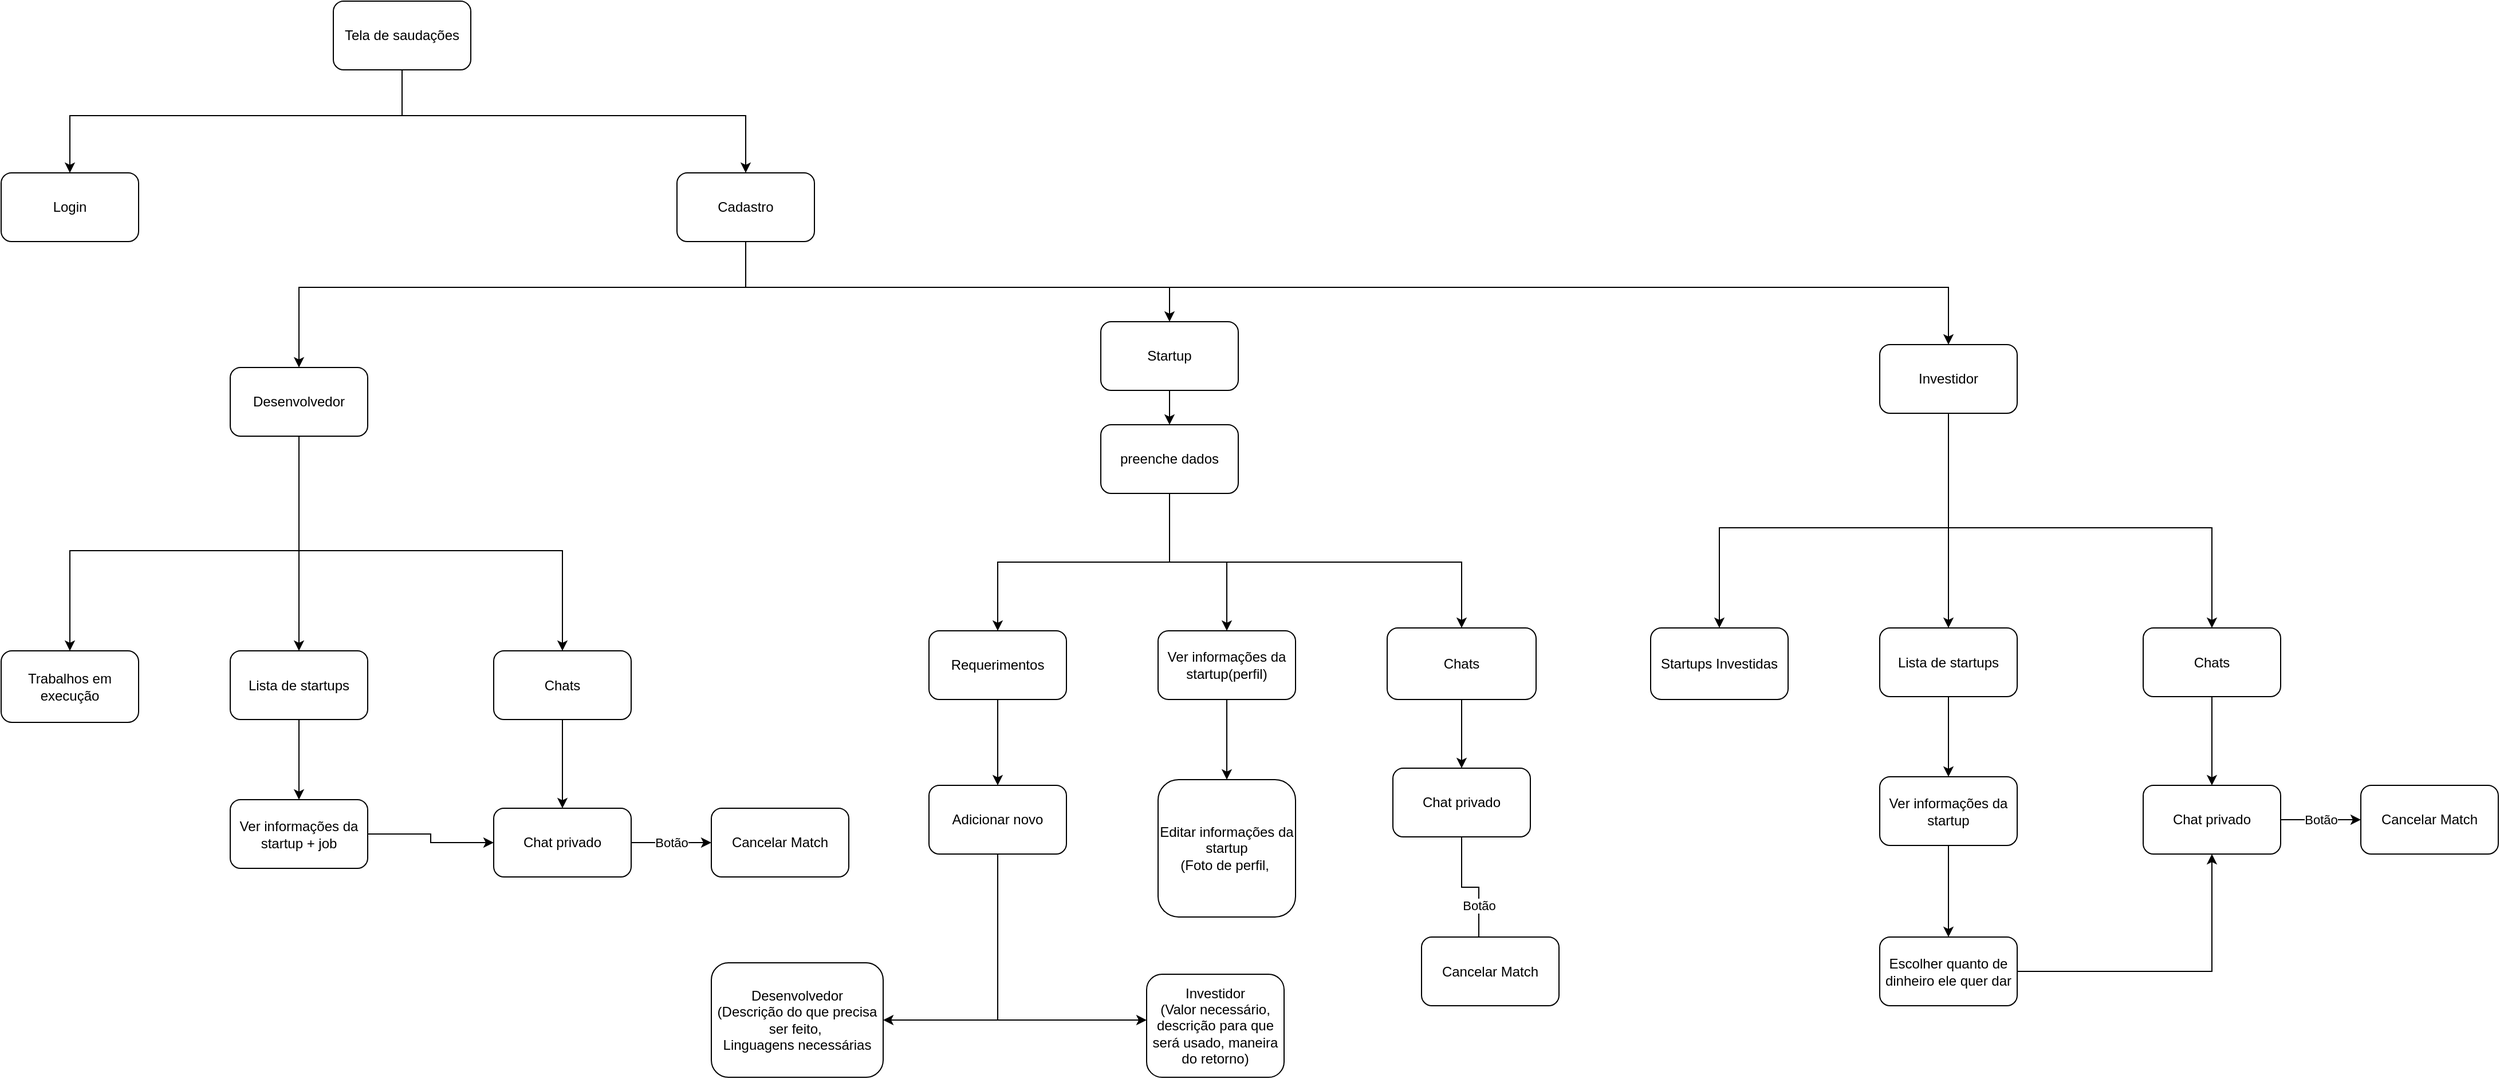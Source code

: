 <mxfile version="14.5.1" type="device" pages="2"><diagram id="lCJ5V60-wFg3p6-JZHsa" name="Rascunho Fluxo"><mxGraphModel dx="1086" dy="798" grid="1" gridSize="10" guides="1" tooltips="1" connect="1" arrows="1" fold="1" page="1" pageScale="1" pageWidth="827" pageHeight="1169" math="0" shadow="0"><root><mxCell id="0"/><mxCell id="1" parent="0"/><mxCell id="f_DVogK3CHYVvVoLYw4z-10" style="edgeStyle=orthogonalEdgeStyle;rounded=0;orthogonalLoop=1;jettySize=auto;html=1;" parent="1" source="f_DVogK3CHYVvVoLYw4z-1" target="f_DVogK3CHYVvVoLYw4z-3" edge="1"><mxGeometry relative="1" as="geometry"><Array as="points"><mxPoint x="830" y="130"/><mxPoint x="1130" y="130"/></Array></mxGeometry></mxCell><mxCell id="f_DVogK3CHYVvVoLYw4z-11" style="edgeStyle=orthogonalEdgeStyle;rounded=0;orthogonalLoop=1;jettySize=auto;html=1;" parent="1" source="f_DVogK3CHYVvVoLYw4z-1" target="f_DVogK3CHYVvVoLYw4z-2" edge="1"><mxGeometry relative="1" as="geometry"><Array as="points"><mxPoint x="830" y="130"/><mxPoint x="540" y="130"/></Array></mxGeometry></mxCell><mxCell id="f_DVogK3CHYVvVoLYw4z-1" value="Tela de saudações" style="rounded=1;whiteSpace=wrap;html=1;" parent="1" vertex="1"><mxGeometry x="770" y="30" width="120" height="60" as="geometry"/></mxCell><mxCell id="f_DVogK3CHYVvVoLYw4z-2" value="Login" style="rounded=1;whiteSpace=wrap;html=1;" parent="1" vertex="1"><mxGeometry x="480" y="180" width="120" height="60" as="geometry"/></mxCell><mxCell id="f_DVogK3CHYVvVoLYw4z-7" style="edgeStyle=orthogonalEdgeStyle;rounded=0;orthogonalLoop=1;jettySize=auto;html=1;" parent="1" target="f_DVogK3CHYVvVoLYw4z-5" edge="1"><mxGeometry relative="1" as="geometry"><mxPoint x="1460" y="280" as="sourcePoint"/><Array as="points"><mxPoint x="1500" y="280"/></Array></mxGeometry></mxCell><mxCell id="f_DVogK3CHYVvVoLYw4z-8" style="edgeStyle=orthogonalEdgeStyle;rounded=0;orthogonalLoop=1;jettySize=auto;html=1;entryX=0.5;entryY=0;entryDx=0;entryDy=0;" parent="1" source="f_DVogK3CHYVvVoLYw4z-3" target="6PqajTK2_mIKKyWPOAtM-25" edge="1"><mxGeometry relative="1" as="geometry"><Array as="points"><mxPoint x="1130" y="280"/><mxPoint x="740" y="280"/></Array><mxPoint x="900" y="320" as="targetPoint"/></mxGeometry></mxCell><mxCell id="f_DVogK3CHYVvVoLYw4z-9" style="edgeStyle=orthogonalEdgeStyle;rounded=0;orthogonalLoop=1;jettySize=auto;html=1;" parent="1" source="f_DVogK3CHYVvVoLYw4z-3" target="f_DVogK3CHYVvVoLYw4z-6" edge="1"><mxGeometry relative="1" as="geometry"><Array as="points"><mxPoint x="1130" y="280"/><mxPoint x="2180" y="280"/></Array></mxGeometry></mxCell><mxCell id="f_DVogK3CHYVvVoLYw4z-3" value="Cadastro" style="rounded=1;whiteSpace=wrap;html=1;" parent="1" vertex="1"><mxGeometry x="1070" y="180" width="120" height="60" as="geometry"/></mxCell><mxCell id="6PqajTK2_mIKKyWPOAtM-5" style="edgeStyle=orthogonalEdgeStyle;rounded=0;orthogonalLoop=1;jettySize=auto;html=1;" parent="1" source="f_DVogK3CHYVvVoLYw4z-5" target="f_DVogK3CHYVvVoLYw4z-44" edge="1"><mxGeometry relative="1" as="geometry"/></mxCell><mxCell id="f_DVogK3CHYVvVoLYw4z-5" value="Startup" style="rounded=1;whiteSpace=wrap;html=1;" parent="1" vertex="1"><mxGeometry x="1440" y="310" width="120" height="60" as="geometry"/></mxCell><mxCell id="f_DVogK3CHYVvVoLYw4z-13" style="edgeStyle=orthogonalEdgeStyle;rounded=0;orthogonalLoop=1;jettySize=auto;html=1;" parent="1" source="f_DVogK3CHYVvVoLYw4z-6" target="f_DVogK3CHYVvVoLYw4z-12" edge="1"><mxGeometry relative="1" as="geometry"/></mxCell><mxCell id="f_DVogK3CHYVvVoLYw4z-33" style="edgeStyle=orthogonalEdgeStyle;rounded=0;orthogonalLoop=1;jettySize=auto;html=1;" parent="1" source="f_DVogK3CHYVvVoLYw4z-6" target="f_DVogK3CHYVvVoLYw4z-32" edge="1"><mxGeometry relative="1" as="geometry"><Array as="points"><mxPoint x="2180" y="490"/><mxPoint x="1980" y="490"/></Array></mxGeometry></mxCell><mxCell id="f_DVogK3CHYVvVoLYw4z-34" style="edgeStyle=orthogonalEdgeStyle;rounded=0;orthogonalLoop=1;jettySize=auto;html=1;" parent="1" source="f_DVogK3CHYVvVoLYw4z-6" target="f_DVogK3CHYVvVoLYw4z-17" edge="1"><mxGeometry relative="1" as="geometry"><Array as="points"><mxPoint x="2180" y="490"/><mxPoint x="2410" y="490"/></Array></mxGeometry></mxCell><mxCell id="f_DVogK3CHYVvVoLYw4z-6" value="Investidor" style="rounded=1;whiteSpace=wrap;html=1;" parent="1" vertex="1"><mxGeometry x="2120" y="330" width="120" height="60" as="geometry"/></mxCell><mxCell id="f_DVogK3CHYVvVoLYw4z-27" style="edgeStyle=orthogonalEdgeStyle;rounded=0;orthogonalLoop=1;jettySize=auto;html=1;entryX=0.5;entryY=0;entryDx=0;entryDy=0;" parent="1" source="f_DVogK3CHYVvVoLYw4z-12" target="f_DVogK3CHYVvVoLYw4z-26" edge="1"><mxGeometry relative="1" as="geometry"/></mxCell><mxCell id="f_DVogK3CHYVvVoLYw4z-12" value="Lista de startups" style="rounded=1;whiteSpace=wrap;html=1;" parent="1" vertex="1"><mxGeometry x="2120" y="577.5" width="120" height="60" as="geometry"/></mxCell><mxCell id="6PqajTK2_mIKKyWPOAtM-19" style="edgeStyle=orthogonalEdgeStyle;rounded=0;orthogonalLoop=1;jettySize=auto;html=1;entryX=0.5;entryY=0;entryDx=0;entryDy=0;" parent="1" source="f_DVogK3CHYVvVoLYw4z-15" target="6PqajTK2_mIKKyWPOAtM-18" edge="1"><mxGeometry relative="1" as="geometry"/></mxCell><mxCell id="f_DVogK3CHYVvVoLYw4z-15" value="Chats" style="rounded=1;whiteSpace=wrap;html=1;direction=south;" parent="1" vertex="1"><mxGeometry x="1690" y="577.5" width="130" height="62.5" as="geometry"/></mxCell><mxCell id="6PqajTK2_mIKKyWPOAtM-13" style="edgeStyle=orthogonalEdgeStyle;rounded=0;orthogonalLoop=1;jettySize=auto;html=1;entryX=0.5;entryY=0;entryDx=0;entryDy=0;" parent="1" source="f_DVogK3CHYVvVoLYw4z-17" target="6PqajTK2_mIKKyWPOAtM-12" edge="1"><mxGeometry relative="1" as="geometry"/></mxCell><mxCell id="f_DVogK3CHYVvVoLYw4z-17" value="Chats" style="rounded=1;whiteSpace=wrap;html=1;" parent="1" vertex="1"><mxGeometry x="2350" y="577.5" width="120" height="60" as="geometry"/></mxCell><mxCell id="f_DVogK3CHYVvVoLYw4z-40" style="edgeStyle=orthogonalEdgeStyle;rounded=0;orthogonalLoop=1;jettySize=auto;html=1;entryX=0.5;entryY=0;entryDx=0;entryDy=0;" parent="1" source="f_DVogK3CHYVvVoLYw4z-23" target="f_DVogK3CHYVvVoLYw4z-24" edge="1"><mxGeometry relative="1" as="geometry"/></mxCell><mxCell id="f_DVogK3CHYVvVoLYw4z-23" value="Ver informações da startup(perfil)" style="rounded=1;whiteSpace=wrap;html=1;" parent="1" vertex="1"><mxGeometry x="1490" y="580" width="120" height="60" as="geometry"/></mxCell><mxCell id="f_DVogK3CHYVvVoLYw4z-24" value="Editar informações da startup&lt;br&gt;(Foto de perfil,&amp;nbsp;" style="rounded=1;whiteSpace=wrap;html=1;" parent="1" vertex="1"><mxGeometry x="1490" y="710" width="120" height="120" as="geometry"/></mxCell><mxCell id="f_DVogK3CHYVvVoLYw4z-31" style="edgeStyle=orthogonalEdgeStyle;rounded=0;orthogonalLoop=1;jettySize=auto;html=1;" parent="1" source="f_DVogK3CHYVvVoLYw4z-26" target="f_DVogK3CHYVvVoLYw4z-30" edge="1"><mxGeometry relative="1" as="geometry"/></mxCell><mxCell id="f_DVogK3CHYVvVoLYw4z-26" value="Ver informações da startup" style="rounded=1;whiteSpace=wrap;html=1;" parent="1" vertex="1"><mxGeometry x="2120" y="707.5" width="120" height="60" as="geometry"/></mxCell><mxCell id="6PqajTK2_mIKKyWPOAtM-14" style="edgeStyle=orthogonalEdgeStyle;rounded=0;orthogonalLoop=1;jettySize=auto;html=1;" parent="1" source="f_DVogK3CHYVvVoLYw4z-30" target="6PqajTK2_mIKKyWPOAtM-12" edge="1"><mxGeometry relative="1" as="geometry"/></mxCell><mxCell id="f_DVogK3CHYVvVoLYw4z-30" value="Escolher quanto de dinheiro ele quer dar" style="rounded=1;whiteSpace=wrap;html=1;" parent="1" vertex="1"><mxGeometry x="2120" y="847.5" width="120" height="60" as="geometry"/></mxCell><mxCell id="f_DVogK3CHYVvVoLYw4z-32" value="Startups Investidas" style="rounded=1;whiteSpace=wrap;html=1;" parent="1" vertex="1"><mxGeometry x="1920" y="577.5" width="120" height="62.5" as="geometry"/></mxCell><mxCell id="6PqajTK2_mIKKyWPOAtM-6" style="edgeStyle=orthogonalEdgeStyle;rounded=0;orthogonalLoop=1;jettySize=auto;html=1;" parent="1" source="f_DVogK3CHYVvVoLYw4z-44" target="f_DVogK3CHYVvVoLYw4z-15" edge="1"><mxGeometry relative="1" as="geometry"><Array as="points"><mxPoint x="1500" y="520"/><mxPoint x="1755" y="520"/></Array></mxGeometry></mxCell><mxCell id="6PqajTK2_mIKKyWPOAtM-7" style="edgeStyle=orthogonalEdgeStyle;rounded=0;orthogonalLoop=1;jettySize=auto;html=1;" parent="1" source="f_DVogK3CHYVvVoLYw4z-44" target="f_DVogK3CHYVvVoLYw4z-23" edge="1"><mxGeometry relative="1" as="geometry"/></mxCell><mxCell id="6PqajTK2_mIKKyWPOAtM-8" style="edgeStyle=orthogonalEdgeStyle;rounded=0;orthogonalLoop=1;jettySize=auto;html=1;" parent="1" source="f_DVogK3CHYVvVoLYw4z-44" target="6PqajTK2_mIKKyWPOAtM-1" edge="1"><mxGeometry relative="1" as="geometry"><Array as="points"><mxPoint x="1500" y="520"/><mxPoint x="1350" y="520"/></Array></mxGeometry></mxCell><mxCell id="f_DVogK3CHYVvVoLYw4z-44" value="preenche dados" style="rounded=1;whiteSpace=wrap;html=1;" parent="1" vertex="1"><mxGeometry x="1440" y="400" width="120" height="60" as="geometry"/></mxCell><mxCell id="6PqajTK2_mIKKyWPOAtM-4" style="edgeStyle=orthogonalEdgeStyle;rounded=0;orthogonalLoop=1;jettySize=auto;html=1;" parent="1" source="6PqajTK2_mIKKyWPOAtM-1" target="6PqajTK2_mIKKyWPOAtM-3" edge="1"><mxGeometry relative="1" as="geometry"/></mxCell><mxCell id="6PqajTK2_mIKKyWPOAtM-1" value="Requerimentos" style="rounded=1;whiteSpace=wrap;html=1;" parent="1" vertex="1"><mxGeometry x="1290" y="580" width="120" height="60" as="geometry"/></mxCell><mxCell id="6PqajTK2_mIKKyWPOAtM-39" style="edgeStyle=orthogonalEdgeStyle;rounded=0;orthogonalLoop=1;jettySize=auto;html=1;" parent="1" source="6PqajTK2_mIKKyWPOAtM-3" target="6PqajTK2_mIKKyWPOAtM-38" edge="1"><mxGeometry relative="1" as="geometry"><Array as="points"><mxPoint x="1350" y="920"/></Array></mxGeometry></mxCell><mxCell id="6PqajTK2_mIKKyWPOAtM-42" style="edgeStyle=orthogonalEdgeStyle;rounded=0;orthogonalLoop=1;jettySize=auto;html=1;" parent="1" source="6PqajTK2_mIKKyWPOAtM-3" target="6PqajTK2_mIKKyWPOAtM-40" edge="1"><mxGeometry relative="1" as="geometry"><Array as="points"><mxPoint x="1350" y="920"/></Array></mxGeometry></mxCell><mxCell id="6PqajTK2_mIKKyWPOAtM-3" value="Adicionar novo" style="rounded=1;whiteSpace=wrap;html=1;" parent="1" vertex="1"><mxGeometry x="1290" y="715" width="120" height="60" as="geometry"/></mxCell><mxCell id="6PqajTK2_mIKKyWPOAtM-21" value="Botão" style="edgeStyle=orthogonalEdgeStyle;rounded=0;orthogonalLoop=1;jettySize=auto;html=1;entryX=0;entryY=0.5;entryDx=0;entryDy=0;" parent="1" source="6PqajTK2_mIKKyWPOAtM-12" target="6PqajTK2_mIKKyWPOAtM-20" edge="1"><mxGeometry relative="1" as="geometry"/></mxCell><mxCell id="6PqajTK2_mIKKyWPOAtM-12" value="Chat privado" style="rounded=1;whiteSpace=wrap;html=1;" parent="1" vertex="1"><mxGeometry x="2350" y="715" width="120" height="60" as="geometry"/></mxCell><mxCell id="6PqajTK2_mIKKyWPOAtM-18" value="Chat privado" style="rounded=1;whiteSpace=wrap;html=1;" parent="1" vertex="1"><mxGeometry x="1695" y="700" width="120" height="60" as="geometry"/></mxCell><mxCell id="6PqajTK2_mIKKyWPOAtM-20" value="Cancelar Match" style="rounded=1;whiteSpace=wrap;html=1;" parent="1" vertex="1"><mxGeometry x="2540" y="715" width="120" height="60" as="geometry"/></mxCell><mxCell id="6PqajTK2_mIKKyWPOAtM-22" style="edgeStyle=orthogonalEdgeStyle;rounded=0;orthogonalLoop=1;jettySize=auto;html=1;" parent="1" source="6PqajTK2_mIKKyWPOAtM-25" target="6PqajTK2_mIKKyWPOAtM-27" edge="1"><mxGeometry relative="1" as="geometry"/></mxCell><mxCell id="6PqajTK2_mIKKyWPOAtM-23" style="edgeStyle=orthogonalEdgeStyle;rounded=0;orthogonalLoop=1;jettySize=auto;html=1;" parent="1" source="6PqajTK2_mIKKyWPOAtM-25" target="6PqajTK2_mIKKyWPOAtM-34" edge="1"><mxGeometry relative="1" as="geometry"><Array as="points"><mxPoint x="740" y="510"/><mxPoint x="540" y="510"/></Array></mxGeometry></mxCell><mxCell id="6PqajTK2_mIKKyWPOAtM-24" style="edgeStyle=orthogonalEdgeStyle;rounded=0;orthogonalLoop=1;jettySize=auto;html=1;" parent="1" source="6PqajTK2_mIKKyWPOAtM-25" target="6PqajTK2_mIKKyWPOAtM-29" edge="1"><mxGeometry relative="1" as="geometry"><Array as="points"><mxPoint x="740" y="510"/><mxPoint x="970" y="510"/></Array></mxGeometry></mxCell><mxCell id="6PqajTK2_mIKKyWPOAtM-25" value="Desenvolvedor" style="rounded=1;whiteSpace=wrap;html=1;" parent="1" vertex="1"><mxGeometry x="680" y="350" width="120" height="60" as="geometry"/></mxCell><mxCell id="6PqajTK2_mIKKyWPOAtM-26" style="edgeStyle=orthogonalEdgeStyle;rounded=0;orthogonalLoop=1;jettySize=auto;html=1;entryX=0.5;entryY=0;entryDx=0;entryDy=0;" parent="1" source="6PqajTK2_mIKKyWPOAtM-27" target="6PqajTK2_mIKKyWPOAtM-31" edge="1"><mxGeometry relative="1" as="geometry"/></mxCell><mxCell id="6PqajTK2_mIKKyWPOAtM-27" value="Lista de startups" style="rounded=1;whiteSpace=wrap;html=1;" parent="1" vertex="1"><mxGeometry x="680" y="597.5" width="120" height="60" as="geometry"/></mxCell><mxCell id="6PqajTK2_mIKKyWPOAtM-28" style="edgeStyle=orthogonalEdgeStyle;rounded=0;orthogonalLoop=1;jettySize=auto;html=1;entryX=0.5;entryY=0;entryDx=0;entryDy=0;" parent="1" source="6PqajTK2_mIKKyWPOAtM-29" target="6PqajTK2_mIKKyWPOAtM-36" edge="1"><mxGeometry relative="1" as="geometry"/></mxCell><mxCell id="6PqajTK2_mIKKyWPOAtM-29" value="Chats" style="rounded=1;whiteSpace=wrap;html=1;" parent="1" vertex="1"><mxGeometry x="910" y="597.5" width="120" height="60" as="geometry"/></mxCell><mxCell id="6PqajTK2_mIKKyWPOAtM-30" style="edgeStyle=orthogonalEdgeStyle;rounded=0;orthogonalLoop=1;jettySize=auto;html=1;" parent="1" source="6PqajTK2_mIKKyWPOAtM-31" target="6PqajTK2_mIKKyWPOAtM-36" edge="1"><mxGeometry relative="1" as="geometry"><mxPoint x="740" y="867.5" as="targetPoint"/></mxGeometry></mxCell><mxCell id="6PqajTK2_mIKKyWPOAtM-31" value="Ver informações da startup + job" style="rounded=1;whiteSpace=wrap;html=1;" parent="1" vertex="1"><mxGeometry x="680" y="727.5" width="120" height="60" as="geometry"/></mxCell><mxCell id="6PqajTK2_mIKKyWPOAtM-34" value="Trabalhos em execução" style="rounded=1;whiteSpace=wrap;html=1;" parent="1" vertex="1"><mxGeometry x="480" y="597.5" width="120" height="62.5" as="geometry"/></mxCell><mxCell id="6PqajTK2_mIKKyWPOAtM-35" value="Botão" style="edgeStyle=orthogonalEdgeStyle;rounded=0;orthogonalLoop=1;jettySize=auto;html=1;entryX=0;entryY=0.5;entryDx=0;entryDy=0;" parent="1" source="6PqajTK2_mIKKyWPOAtM-36" target="6PqajTK2_mIKKyWPOAtM-37" edge="1"><mxGeometry relative="1" as="geometry"/></mxCell><mxCell id="6PqajTK2_mIKKyWPOAtM-36" value="Chat privado" style="rounded=1;whiteSpace=wrap;html=1;" parent="1" vertex="1"><mxGeometry x="910" y="735" width="120" height="60" as="geometry"/></mxCell><mxCell id="6PqajTK2_mIKKyWPOAtM-37" value="Cancelar Match" style="rounded=1;whiteSpace=wrap;html=1;" parent="1" vertex="1"><mxGeometry x="1100" y="735" width="120" height="60" as="geometry"/></mxCell><mxCell id="6PqajTK2_mIKKyWPOAtM-38" value="Investidor&lt;br&gt;(Valor necessário, descrição para que será usado, maneira do retorno)" style="rounded=1;whiteSpace=wrap;html=1;" parent="1" vertex="1"><mxGeometry x="1480" y="880" width="120" height="90" as="geometry"/></mxCell><mxCell id="6PqajTK2_mIKKyWPOAtM-40" value="Desenvolvedor&lt;br&gt;(Descrição do que precisa ser feito,&amp;nbsp;&lt;br&gt;Linguagens necessárias" style="rounded=1;whiteSpace=wrap;html=1;" parent="1" vertex="1"><mxGeometry x="1100" y="870" width="150" height="100" as="geometry"/></mxCell><mxCell id="amPZ2hicMXGve0cAY2rn-1" value="Botão" style="edgeStyle=orthogonalEdgeStyle;rounded=0;orthogonalLoop=1;jettySize=auto;html=1;entryX=0;entryY=0.5;entryDx=0;entryDy=0;exitX=0.5;exitY=1;exitDx=0;exitDy=0;" parent="1" source="6PqajTK2_mIKKyWPOAtM-18" target="amPZ2hicMXGve0cAY2rn-2" edge="1"><mxGeometry x="-0.178" relative="1" as="geometry"><mxPoint x="1810" y="730" as="sourcePoint"/><Array as="points"><mxPoint x="1755" y="804"/><mxPoint x="1770" y="804"/><mxPoint x="1770" y="878"/></Array><mxPoint as="offset"/></mxGeometry></mxCell><mxCell id="amPZ2hicMXGve0cAY2rn-2" value="Cancelar Match" style="rounded=1;whiteSpace=wrap;html=1;" parent="1" vertex="1"><mxGeometry x="1720" y="847.5" width="120" height="60" as="geometry"/></mxCell></root></mxGraphModel></diagram><diagram id="bAZzNgh0MrrXX4OiHhvJ" name="Banco de dados"><mxGraphModel dx="1913" dy="798" grid="1" gridSize="10" guides="1" tooltips="1" connect="1" arrows="1" fold="1" page="1" pageScale="1" pageWidth="827" pageHeight="1169" math="0" shadow="0"><root><mxCell id="tkPwJP171oa9Xjjf5Gvs-0"/><mxCell id="tkPwJP171oa9Xjjf5Gvs-1" parent="tkPwJP171oa9Xjjf5Gvs-0"/><object label="User(Startup)" placeholders="1" teste="paulo&#10;paulo" id="p8WaJF-h-YH6sHGhseHu-6"><mxCell style="swimlane;fontStyle=0;childLayout=stackLayout;horizontal=1;startSize=26;fillColor=none;horizontalStack=0;resizeParent=1;resizeParentMax=0;resizeLast=0;collapsible=1;marginBottom=0;" parent="tkPwJP171oa9Xjjf5Gvs-1" vertex="1"><mxGeometry x="60" y="227" width="440" height="286" as="geometry"><mxRectangle x="60" y="227" width="70" height="26" as="alternateBounds"/></mxGeometry></mxCell></object><mxCell id="p8WaJF-h-YH6sHGhseHu-7" value="+ uuid: PK" style="text;strokeColor=none;fillColor=none;align=left;verticalAlign=top;spacingLeft=4;spacingRight=4;overflow=hidden;rotatable=0;points=[[0,0.5],[1,0.5]];portConstraint=eastwest;" parent="p8WaJF-h-YH6sHGhseHu-6" vertex="1"><mxGeometry y="26" width="440" height="26" as="geometry"/></mxCell><mxCell id="p8WaJF-h-YH6sHGhseHu-8" value="+ email: string" style="text;strokeColor=none;fillColor=none;align=left;verticalAlign=top;spacingLeft=4;spacingRight=4;overflow=hidden;rotatable=0;points=[[0,0.5],[1,0.5]];portConstraint=eastwest;" parent="p8WaJF-h-YH6sHGhseHu-6" vertex="1"><mxGeometry y="52" width="440" height="26" as="geometry"/></mxCell><mxCell id="p8WaJF-h-YH6sHGhseHu-9" value="+ name: string" style="text;strokeColor=none;fillColor=none;align=left;verticalAlign=top;spacingLeft=4;spacingRight=4;overflow=hidden;rotatable=0;points=[[0,0.5],[1,0.5]];portConstraint=eastwest;" parent="p8WaJF-h-YH6sHGhseHu-6" vertex="1"><mxGeometry y="78" width="440" height="26" as="geometry"/></mxCell><mxCell id="p8WaJF-h-YH6sHGhseHu-17" value="+ cnpj: string" style="text;strokeColor=none;fillColor=none;align=left;verticalAlign=top;spacingLeft=4;spacingRight=4;overflow=hidden;rotatable=0;points=[[0,0.5],[1,0.5]];portConstraint=eastwest;" parent="p8WaJF-h-YH6sHGhseHu-6" vertex="1"><mxGeometry y="104" width="440" height="26" as="geometry"/></mxCell><mxCell id="p8WaJF-h-YH6sHGhseHu-15" value="+ description: string" style="text;strokeColor=none;fillColor=none;align=left;verticalAlign=top;spacingLeft=4;spacingRight=4;overflow=hidden;rotatable=0;points=[[0,0.5],[1,0.5]];portConstraint=eastwest;" parent="p8WaJF-h-YH6sHGhseHu-6" vertex="1"><mxGeometry y="130" width="440" height="26" as="geometry"/></mxCell><mxCell id="p8WaJF-h-YH6sHGhseHu-16" value="+ workers: string" style="text;strokeColor=none;fillColor=none;align=left;verticalAlign=top;spacingLeft=4;spacingRight=4;overflow=hidden;rotatable=0;points=[[0,0.5],[1,0.5]];portConstraint=eastwest;" parent="p8WaJF-h-YH6sHGhseHu-6" vertex="1"><mxGeometry y="156" width="440" height="26" as="geometry"/></mxCell><mxCell id="p8WaJF-h-YH6sHGhseHu-18" value="+ phoneNumber: string" style="text;strokeColor=none;fillColor=none;align=left;verticalAlign=top;spacingLeft=4;spacingRight=4;overflow=hidden;rotatable=0;points=[[0,0.5],[1,0.5]];portConstraint=eastwest;" parent="p8WaJF-h-YH6sHGhseHu-6" vertex="1"><mxGeometry y="182" width="440" height="26" as="geometry"/></mxCell><mxCell id="p8WaJF-h-YH6sHGhseHu-19" value="+ typeOfUser: string('startup')" style="text;strokeColor=none;fillColor=none;align=left;verticalAlign=top;spacingLeft=4;spacingRight=4;overflow=hidden;rotatable=0;points=[[0,0.5],[1,0.5]];portConstraint=eastwest;" parent="p8WaJF-h-YH6sHGhseHu-6" vertex="1"><mxGeometry y="208" width="440" height="26" as="geometry"/></mxCell><mxCell id="p8WaJF-h-YH6sHGhseHu-29" value="+ developerRequirements: Array&lt;uuid&gt;" style="text;strokeColor=none;fillColor=none;align=left;verticalAlign=top;spacingLeft=4;spacingRight=4;overflow=hidden;rotatable=0;points=[[0,0.5],[1,0.5]];portConstraint=eastwest;" parent="p8WaJF-h-YH6sHGhseHu-6" vertex="1"><mxGeometry y="234" width="440" height="26" as="geometry"/></mxCell><mxCell id="aqKbTtOiF_65Fi1J6DoN-3" value="+ InvestRequirement: Array&lt;uuid&gt;" style="text;strokeColor=none;fillColor=none;align=left;verticalAlign=top;spacingLeft=4;spacingRight=4;overflow=hidden;rotatable=0;points=[[0,0.5],[1,0.5]];portConstraint=eastwest;" parent="p8WaJF-h-YH6sHGhseHu-6" vertex="1"><mxGeometry y="260" width="440" height="26" as="geometry"/></mxCell><object label="InvestRequirement" placeholders="1" teste="paulo&#10;paulo" id="p8WaJF-h-YH6sHGhseHu-20"><mxCell style="swimlane;fontStyle=0;childLayout=stackLayout;horizontal=1;startSize=26;fillColor=none;horizontalStack=0;resizeParent=1;resizeParentMax=0;resizeLast=0;collapsible=1;marginBottom=0;" parent="tkPwJP171oa9Xjjf5Gvs-1" vertex="1"><mxGeometry x="580" y="550" width="240" height="182" as="geometry"><mxRectangle x="60" y="227" width="70" height="26" as="alternateBounds"/></mxGeometry></mxCell></object><mxCell id="aqKbTtOiF_65Fi1J6DoN-15" value="+ uuid: PK" style="text;strokeColor=none;fillColor=none;align=left;verticalAlign=top;spacingLeft=4;spacingRight=4;overflow=hidden;rotatable=0;points=[[0,0.5],[1,0.5]];portConstraint=eastwest;" parent="p8WaJF-h-YH6sHGhseHu-20" vertex="1"><mxGeometry y="26" width="240" height="26" as="geometry"/></mxCell><mxCell id="p8WaJF-h-YH6sHGhseHu-21" value="+ requiredMoney: string" style="text;strokeColor=none;fillColor=none;align=left;verticalAlign=top;spacingLeft=4;spacingRight=4;overflow=hidden;rotatable=0;points=[[0,0.5],[1,0.5]];portConstraint=eastwest;" parent="p8WaJF-h-YH6sHGhseHu-20" vertex="1"><mxGeometry y="52" width="240" height="26" as="geometry"/></mxCell><mxCell id="p8WaJF-h-YH6sHGhseHu-22" value="+ Description: string" style="text;strokeColor=none;fillColor=none;align=left;verticalAlign=top;spacingLeft=4;spacingRight=4;overflow=hidden;rotatable=0;points=[[0,0.5],[1,0.5]];portConstraint=eastwest;" parent="p8WaJF-h-YH6sHGhseHu-20" vertex="1"><mxGeometry y="78" width="240" height="26" as="geometry"/></mxCell><mxCell id="p8WaJF-h-YH6sHGhseHu-23" value="+ obtainedMoney: string" style="text;strokeColor=none;fillColor=none;align=left;verticalAlign=top;spacingLeft=4;spacingRight=4;overflow=hidden;rotatable=0;points=[[0,0.5],[1,0.5]];portConstraint=eastwest;" parent="p8WaJF-h-YH6sHGhseHu-20" vertex="1"><mxGeometry y="104" width="240" height="26" as="geometry"/></mxCell><mxCell id="p8WaJF-h-YH6sHGhseHu-31" value="+ descriptionOfMoneryReturn: string" style="text;strokeColor=none;fillColor=none;align=left;verticalAlign=top;spacingLeft=4;spacingRight=4;overflow=hidden;rotatable=0;points=[[0,0.5],[1,0.5]];portConstraint=eastwest;" parent="p8WaJF-h-YH6sHGhseHu-20" vertex="1"><mxGeometry y="130" width="240" height="26" as="geometry"/></mxCell><mxCell id="p8WaJF-h-YH6sHGhseHu-24" value="+ typeOfRequirement: string" style="text;strokeColor=none;fillColor=none;align=left;verticalAlign=top;spacingLeft=4;spacingRight=4;overflow=hidden;rotatable=0;points=[[0,0.5],[1,0.5]];portConstraint=eastwest;" parent="p8WaJF-h-YH6sHGhseHu-20" vertex="1"><mxGeometry y="156" width="240" height="26" as="geometry"/></mxCell><object label="DeveloperRequirement" placeholders="1" teste="paulo&#10;paulo" id="p8WaJF-h-YH6sHGhseHu-32"><mxCell style="swimlane;fontStyle=0;childLayout=stackLayout;horizontal=1;startSize=26;fillColor=none;horizontalStack=0;resizeParent=1;resizeParentMax=0;resizeLast=0;collapsible=1;marginBottom=0;" parent="tkPwJP171oa9Xjjf5Gvs-1" vertex="1"><mxGeometry x="-250" y="520" width="240" height="156" as="geometry"><mxRectangle x="60" y="227" width="70" height="26" as="alternateBounds"/></mxGeometry></mxCell></object><mxCell id="aqKbTtOiF_65Fi1J6DoN-16" value="+ uuid: PK" style="text;strokeColor=none;fillColor=none;align=left;verticalAlign=top;spacingLeft=4;spacingRight=4;overflow=hidden;rotatable=0;points=[[0,0.5],[1,0.5]];portConstraint=eastwest;" parent="p8WaJF-h-YH6sHGhseHu-32" vertex="1"><mxGeometry y="26" width="240" height="26" as="geometry"/></mxCell><mxCell id="p8WaJF-h-YH6sHGhseHu-33" value="+ languagesOfDevelop: string" style="text;strokeColor=none;fillColor=none;align=left;verticalAlign=top;spacingLeft=4;spacingRight=4;overflow=hidden;rotatable=0;points=[[0,0.5],[1,0.5]];portConstraint=eastwest;" parent="p8WaJF-h-YH6sHGhseHu-32" vertex="1"><mxGeometry y="52" width="240" height="26" as="geometry"/></mxCell><mxCell id="p8WaJF-h-YH6sHGhseHu-34" value="+ description: string" style="text;strokeColor=none;fillColor=none;align=left;verticalAlign=top;spacingLeft=4;spacingRight=4;overflow=hidden;rotatable=0;points=[[0,0.5],[1,0.5]];portConstraint=eastwest;" parent="p8WaJF-h-YH6sHGhseHu-32" vertex="1"><mxGeometry y="78" width="240" height="26" as="geometry"/></mxCell><mxCell id="aqKbTtOiF_65Fi1J6DoN-2" value="+ typeOfRequirement: string" style="text;strokeColor=none;fillColor=none;align=left;verticalAlign=top;spacingLeft=4;spacingRight=4;overflow=hidden;rotatable=0;points=[[0,0.5],[1,0.5]];portConstraint=eastwest;" parent="p8WaJF-h-YH6sHGhseHu-32" vertex="1"><mxGeometry y="104" width="240" height="26" as="geometry"/></mxCell><mxCell id="vWDtlrRPOXBsNgMitdhJ-0" value="+ payment: number" style="text;strokeColor=none;fillColor=none;align=left;verticalAlign=top;spacingLeft=4;spacingRight=4;overflow=hidden;rotatable=0;points=[[0,0.5],[1,0.5]];portConstraint=eastwest;" vertex="1" parent="p8WaJF-h-YH6sHGhseHu-32"><mxGeometry y="130" width="240" height="26" as="geometry"/></mxCell><mxCell id="aqKbTtOiF_65Fi1J6DoN-0" style="edgeStyle=orthogonalEdgeStyle;rounded=0;orthogonalLoop=1;jettySize=auto;html=1;entryX=1;entryY=0.5;entryDx=0;entryDy=0;startSize=26;" parent="tkPwJP171oa9Xjjf5Gvs-1" source="p8WaJF-h-YH6sHGhseHu-29" target="aqKbTtOiF_65Fi1J6DoN-16" edge="1"><mxGeometry relative="1" as="geometry"/></mxCell><mxCell id="aqKbTtOiF_65Fi1J6DoN-1" style="edgeStyle=orthogonalEdgeStyle;rounded=0;orthogonalLoop=1;jettySize=auto;html=1;entryX=0;entryY=0.5;entryDx=0;entryDy=0;startSize=26;" parent="tkPwJP171oa9Xjjf5Gvs-1" source="aqKbTtOiF_65Fi1J6DoN-3" target="aqKbTtOiF_65Fi1J6DoN-15" edge="1"><mxGeometry relative="1" as="geometry"/></mxCell><object label="User(Developer)" placeholders="1" teste="paulo&#10;paulo" id="aqKbTtOiF_65Fi1J6DoN-4"><mxCell style="swimlane;fontStyle=0;childLayout=stackLayout;horizontal=1;startSize=26;fillColor=none;horizontalStack=0;resizeParent=1;resizeParentMax=0;resizeLast=0;collapsible=1;marginBottom=0;" parent="tkPwJP171oa9Xjjf5Gvs-1" vertex="1"><mxGeometry x="-730" y="227" width="440" height="208" as="geometry"><mxRectangle x="60" y="227" width="70" height="26" as="alternateBounds"/></mxGeometry></mxCell></object><mxCell id="aqKbTtOiF_65Fi1J6DoN-5" value="+ uuid: PK" style="text;strokeColor=none;fillColor=none;align=left;verticalAlign=top;spacingLeft=4;spacingRight=4;overflow=hidden;rotatable=0;points=[[0,0.5],[1,0.5]];portConstraint=eastwest;" parent="aqKbTtOiF_65Fi1J6DoN-4" vertex="1"><mxGeometry y="26" width="440" height="26" as="geometry"/></mxCell><mxCell id="aqKbTtOiF_65Fi1J6DoN-6" value="+ email: string" style="text;strokeColor=none;fillColor=none;align=left;verticalAlign=top;spacingLeft=4;spacingRight=4;overflow=hidden;rotatable=0;points=[[0,0.5],[1,0.5]];portConstraint=eastwest;" parent="aqKbTtOiF_65Fi1J6DoN-4" vertex="1"><mxGeometry y="52" width="440" height="26" as="geometry"/></mxCell><mxCell id="aqKbTtOiF_65Fi1J6DoN-7" value="+ name: string" style="text;strokeColor=none;fillColor=none;align=left;verticalAlign=top;spacingLeft=4;spacingRight=4;overflow=hidden;rotatable=0;points=[[0,0.5],[1,0.5]];portConstraint=eastwest;" parent="aqKbTtOiF_65Fi1J6DoN-4" vertex="1"><mxGeometry y="78" width="440" height="26" as="geometry"/></mxCell><mxCell id="aqKbTtOiF_65Fi1J6DoN-8" value="+ cpf: string" style="text;strokeColor=none;fillColor=none;align=left;verticalAlign=top;spacingLeft=4;spacingRight=4;overflow=hidden;rotatable=0;points=[[0,0.5],[1,0.5]];portConstraint=eastwest;" parent="aqKbTtOiF_65Fi1J6DoN-4" vertex="1"><mxGeometry y="104" width="440" height="26" as="geometry"/></mxCell><mxCell id="aqKbTtOiF_65Fi1J6DoN-9" value="+ workInProgress: Array&lt;DeveloperRequirement&gt;" style="text;strokeColor=none;fillColor=none;align=left;verticalAlign=top;spacingLeft=4;spacingRight=4;overflow=hidden;rotatable=0;points=[[0,0.5],[1,0.5]];portConstraint=eastwest;" parent="aqKbTtOiF_65Fi1J6DoN-4" vertex="1"><mxGeometry y="130" width="440" height="26" as="geometry"/></mxCell><mxCell id="aqKbTtOiF_65Fi1J6DoN-11" value="+ phoneNumber: string" style="text;strokeColor=none;fillColor=none;align=left;verticalAlign=top;spacingLeft=4;spacingRight=4;overflow=hidden;rotatable=0;points=[[0,0.5],[1,0.5]];portConstraint=eastwest;" parent="aqKbTtOiF_65Fi1J6DoN-4" vertex="1"><mxGeometry y="156" width="440" height="26" as="geometry"/></mxCell><mxCell id="aqKbTtOiF_65Fi1J6DoN-12" value="+ typeOfUser: string('developer')" style="text;strokeColor=none;fillColor=none;align=left;verticalAlign=top;spacingLeft=4;spacingRight=4;overflow=hidden;rotatable=0;points=[[0,0.5],[1,0.5]];portConstraint=eastwest;" parent="aqKbTtOiF_65Fi1J6DoN-4" vertex="1"><mxGeometry y="182" width="440" height="26" as="geometry"/></mxCell><mxCell id="aqKbTtOiF_65Fi1J6DoN-27" style="edgeStyle=orthogonalEdgeStyle;rounded=0;orthogonalLoop=1;jettySize=auto;html=1;startSize=26;" parent="tkPwJP171oa9Xjjf5Gvs-1" source="aqKbTtOiF_65Fi1J6DoN-22" target="aqKbTtOiF_65Fi1J6DoN-15" edge="1"><mxGeometry relative="1" as="geometry"><Array as="points"><mxPoint x="860" y="370"/><mxPoint x="860" y="589"/></Array></mxGeometry></mxCell><object label="User(Investor)" placeholders="1" teste="paulo&#10;paulo" id="aqKbTtOiF_65Fi1J6DoN-17"><mxCell style="swimlane;fontStyle=0;childLayout=stackLayout;horizontal=1;startSize=26;fillColor=none;horizontalStack=0;resizeParent=1;resizeParentMax=0;resizeLast=0;collapsible=1;marginBottom=0;" parent="tkPwJP171oa9Xjjf5Gvs-1" vertex="1"><mxGeometry x="890" y="227" width="440" height="208" as="geometry"><mxRectangle x="60" y="227" width="70" height="26" as="alternateBounds"/></mxGeometry></mxCell></object><mxCell id="aqKbTtOiF_65Fi1J6DoN-18" value="+ uuid: PK" style="text;strokeColor=none;fillColor=none;align=left;verticalAlign=top;spacingLeft=4;spacingRight=4;overflow=hidden;rotatable=0;points=[[0,0.5],[1,0.5]];portConstraint=eastwest;" parent="aqKbTtOiF_65Fi1J6DoN-17" vertex="1"><mxGeometry y="26" width="440" height="26" as="geometry"/></mxCell><mxCell id="aqKbTtOiF_65Fi1J6DoN-19" value="+ email: string" style="text;strokeColor=none;fillColor=none;align=left;verticalAlign=top;spacingLeft=4;spacingRight=4;overflow=hidden;rotatable=0;points=[[0,0.5],[1,0.5]];portConstraint=eastwest;" parent="aqKbTtOiF_65Fi1J6DoN-17" vertex="1"><mxGeometry y="52" width="440" height="26" as="geometry"/></mxCell><mxCell id="aqKbTtOiF_65Fi1J6DoN-20" value="+ name: string" style="text;strokeColor=none;fillColor=none;align=left;verticalAlign=top;spacingLeft=4;spacingRight=4;overflow=hidden;rotatable=0;points=[[0,0.5],[1,0.5]];portConstraint=eastwest;" parent="aqKbTtOiF_65Fi1J6DoN-17" vertex="1"><mxGeometry y="78" width="440" height="26" as="geometry"/></mxCell><mxCell id="aqKbTtOiF_65Fi1J6DoN-21" value="+ cpf: string" style="text;strokeColor=none;fillColor=none;align=left;verticalAlign=top;spacingLeft=4;spacingRight=4;overflow=hidden;rotatable=0;points=[[0,0.5],[1,0.5]];portConstraint=eastwest;" parent="aqKbTtOiF_65Fi1J6DoN-17" vertex="1"><mxGeometry y="104" width="440" height="26" as="geometry"/></mxCell><mxCell id="aqKbTtOiF_65Fi1J6DoN-22" value="+ investedStartups: Array&lt;InvestRequirement&gt;" style="text;strokeColor=none;fillColor=none;align=left;verticalAlign=top;spacingLeft=4;spacingRight=4;overflow=hidden;rotatable=0;points=[[0,0.5],[1,0.5]];portConstraint=eastwest;" parent="aqKbTtOiF_65Fi1J6DoN-17" vertex="1"><mxGeometry y="130" width="440" height="26" as="geometry"/></mxCell><mxCell id="aqKbTtOiF_65Fi1J6DoN-23" value="+ phoneNumber: string" style="text;strokeColor=none;fillColor=none;align=left;verticalAlign=top;spacingLeft=4;spacingRight=4;overflow=hidden;rotatable=0;points=[[0,0.5],[1,0.5]];portConstraint=eastwest;" parent="aqKbTtOiF_65Fi1J6DoN-17" vertex="1"><mxGeometry y="156" width="440" height="26" as="geometry"/></mxCell><mxCell id="aqKbTtOiF_65Fi1J6DoN-24" value="+ typeOfUser: string('investor')" style="text;strokeColor=none;fillColor=none;align=left;verticalAlign=top;spacingLeft=4;spacingRight=4;overflow=hidden;rotatable=0;points=[[0,0.5],[1,0.5]];portConstraint=eastwest;" parent="aqKbTtOiF_65Fi1J6DoN-17" vertex="1"><mxGeometry y="182" width="440" height="26" as="geometry"/></mxCell><mxCell id="aqKbTtOiF_65Fi1J6DoN-26" style="edgeStyle=orthogonalEdgeStyle;rounded=0;orthogonalLoop=1;jettySize=auto;html=1;entryX=0;entryY=0.5;entryDx=0;entryDy=0;startSize=26;" parent="tkPwJP171oa9Xjjf5Gvs-1" source="aqKbTtOiF_65Fi1J6DoN-9" target="aqKbTtOiF_65Fi1J6DoN-16" edge="1"><mxGeometry relative="1" as="geometry"/></mxCell></root></mxGraphModel></diagram></mxfile>
